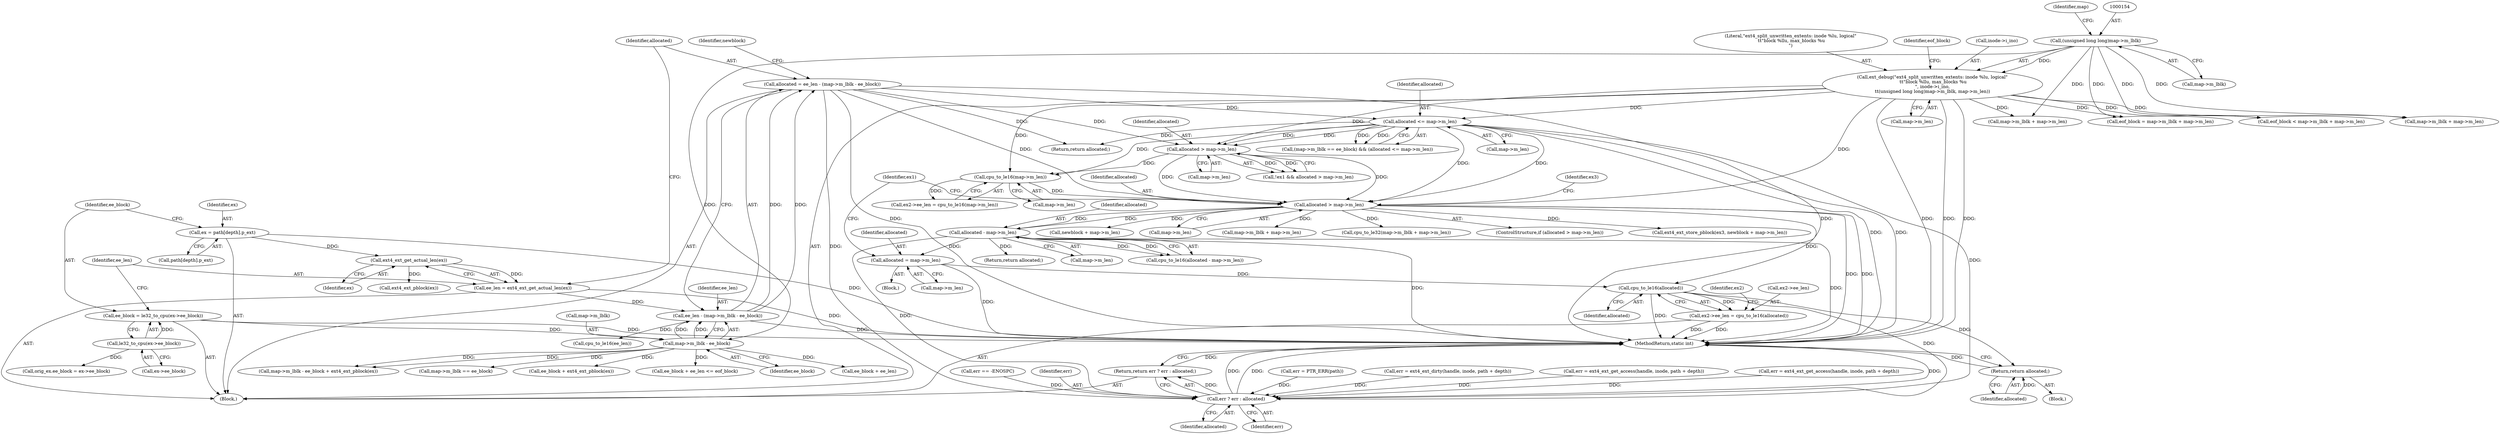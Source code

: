 digraph "1_linux_667eff35a1f56fa74ce98a0c7c29a40adc1ba4e3_0@API" {
"1000503" [label="(Call,allocated = map->m_len)"];
"1000371" [label="(Call,allocated - map->m_len)"];
"1000336" [label="(Call,allocated > map->m_len)"];
"1000220" [label="(Call,allocated = ee_len - (map->m_lblk - ee_block))"];
"1000222" [label="(Call,ee_len - (map->m_lblk - ee_block))"];
"1000216" [label="(Call,ee_len = ext4_ext_get_actual_len(ex))"];
"1000218" [label="(Call,ext4_ext_get_actual_len(ex))"];
"1000203" [label="(Call,ex = path[depth].p_ext)"];
"1000224" [label="(Call,map->m_lblk - ee_block)"];
"1000153" [label="(Call,(unsigned long long)map->m_lblk)"];
"1000210" [label="(Call,ee_block = le32_to_cpu(ex->ee_block))"];
"1000212" [label="(Call,le32_to_cpu(ex->ee_block))"];
"1000274" [label="(Call,allocated <= map->m_len)"];
"1000148" [label="(Call,ext_debug(\"ext4_split_unwritten_extents: inode %lu, logical\"\n \t\t\"block %llu, max_blocks %u\n\", inode->i_ino,\n\t\t(unsigned long long)map->m_lblk, map->m_len))"];
"1000322" [label="(Call,allocated > map->m_len)"];
"1000331" [label="(Call,cpu_to_le16(map->m_len))"];
"1000549" [label="(Call,cpu_to_le16(allocated))"];
"1000545" [label="(Call,ex2->ee_len = cpu_to_le16(allocated))"];
"1000621" [label="(Return,return allocated;)"];
"1000632" [label="(Call,err ? err : allocated)"];
"1000631" [label="(Return,return err ? err : allocated;)"];
"1000219" [label="(Identifier,ex)"];
"1000253" [label="(Call,cpu_to_le16(ee_len))"];
"1000586" [label="(Block,)"];
"1000211" [label="(Identifier,ee_block)"];
"1000336" [label="(Call,allocated > map->m_len)"];
"1000581" [label="(Call,err == -ENOSPC)"];
"1000631" [label="(Return,return err ? err : allocated;)"];
"1000216" [label="(Call,ee_len = ext4_ext_get_actual_len(ex))"];
"1000224" [label="(Call,map->m_lblk - ee_block)"];
"1000263" [label="(Call,ee_block + ee_len)"];
"1000324" [label="(Call,map->m_len)"];
"1000210" [label="(Call,ee_block = le32_to_cpu(ex->ee_block))"];
"1000155" [label="(Call,map->m_lblk)"];
"1000371" [label="(Call,allocated - map->m_len)"];
"1000332" [label="(Call,map->m_len)"];
"1000231" [label="(Call,map->m_lblk - ee_block + ext4_ext_pblock(ex))"];
"1000225" [label="(Call,map->m_lblk)"];
"1000331" [label="(Call,cpu_to_le16(map->m_len))"];
"1000361" [label="(Call,newblock + map->m_len)"];
"1000338" [label="(Call,map->m_len)"];
"1000148" [label="(Call,ext_debug(\"ext4_split_unwritten_extents: inode %lu, logical\"\n \t\t\"block %llu, max_blocks %u\n\", inode->i_ino,\n\t\t(unsigned long long)map->m_lblk, map->m_len))"];
"1000635" [label="(Identifier,allocated)"];
"1000633" [label="(Identifier,err)"];
"1000322" [label="(Call,allocated > map->m_len)"];
"1000269" [label="(Call,map->m_lblk == ee_block)"];
"1000149" [label="(Literal,\"ext4_split_unwritten_extents: inode %lu, logical\"\n \t\t\"block %llu, max_blocks %u\n\")"];
"1000545" [label="(Call,ex2->ee_len = cpu_to_le16(allocated))"];
"1000235" [label="(Call,ee_block + ext4_ext_pblock(ex))"];
"1000212" [label="(Call,le32_to_cpu(ex->ee_block))"];
"1000276" [label="(Call,map->m_len)"];
"1000352" [label="(Call,map->m_lblk + map->m_len)"];
"1000370" [label="(Call,cpu_to_le16(allocated - map->m_len))"];
"1000549" [label="(Call,cpu_to_le16(allocated))"];
"1000472" [label="(Call,err = PTR_ERR(path))"];
"1000428" [label="(Return,return allocated;)"];
"1000275" [label="(Identifier,allocated)"];
"1000351" [label="(Call,cpu_to_le32(map->m_lblk + map->m_len))"];
"1000205" [label="(Call,path[depth].p_ext)"];
"1000121" [label="(Block,)"];
"1000335" [label="(ControlStructure,if (allocated > map->m_len))"];
"1000217" [label="(Identifier,ee_len)"];
"1000274" [label="(Call,allocated <= map->m_len)"];
"1000183" [label="(Call,map->m_lblk + map->m_len)"];
"1000158" [label="(Call,map->m_len)"];
"1000552" [label="(Identifier,ex2)"];
"1000323" [label="(Identifier,allocated)"];
"1000159" [label="(Identifier,map)"];
"1000162" [label="(Identifier,eof_block)"];
"1000558" [label="(Call,err = ext4_ext_dirty(handle, inode, path + depth))"];
"1000550" [label="(Identifier,allocated)"];
"1000504" [label="(Identifier,allocated)"];
"1000281" [label="(Call,err = ext4_ext_get_access(handle, inode, path + depth))"];
"1000237" [label="(Call,ext4_ext_pblock(ex))"];
"1000503" [label="(Call,allocated = map->m_len)"];
"1000150" [label="(Call,inode->i_ino)"];
"1000242" [label="(Call,orig_ex.ee_block = ex->ee_block)"];
"1000222" [label="(Call,ee_len - (map->m_lblk - ee_block))"];
"1000373" [label="(Call,map->m_len)"];
"1000344" [label="(Identifier,ex3)"];
"1000190" [label="(Call,eof_block = map->m_lblk + map->m_len)"];
"1000372" [label="(Identifier,allocated)"];
"1000319" [label="(Call,!ex1 && allocated > map->m_len)"];
"1000327" [label="(Call,ex2->ee_len = cpu_to_le16(map->m_len))"];
"1000492" [label="(Call,err = ext4_ext_get_access(handle, inode, path + depth))"];
"1000204" [label="(Identifier,ex)"];
"1000622" [label="(Identifier,allocated)"];
"1000153" [label="(Call,(unsigned long long)map->m_lblk)"];
"1000221" [label="(Identifier,allocated)"];
"1000505" [label="(Call,map->m_len)"];
"1000341" [label="(Block,)"];
"1000218" [label="(Call,ext4_ext_get_actual_len(ex))"];
"1000213" [label="(Call,ex->ee_block)"];
"1000359" [label="(Call,ext4_ext_store_pblock(ex3, newblock + map->m_len))"];
"1000510" [label="(Identifier,ex1)"];
"1000634" [label="(Identifier,err)"];
"1000268" [label="(Call,(map->m_lblk == ee_block) && (allocated <= map->m_len))"];
"1000546" [label="(Call,ex2->ee_len)"];
"1000203" [label="(Call,ex = path[depth].p_ext)"];
"1000230" [label="(Identifier,newblock)"];
"1000262" [label="(Call,ee_block + ee_len <= eof_block)"];
"1000220" [label="(Call,allocated = ee_len - (map->m_lblk - ee_block))"];
"1000181" [label="(Call,eof_block < map->m_lblk + map->m_len)"];
"1000632" [label="(Call,err ? err : allocated)"];
"1000621" [label="(Return,return allocated;)"];
"1000228" [label="(Identifier,ee_block)"];
"1000192" [label="(Call,map->m_lblk + map->m_len)"];
"1000223" [label="(Identifier,ee_len)"];
"1000666" [label="(MethodReturn,static int)"];
"1000279" [label="(Return,return allocated;)"];
"1000337" [label="(Identifier,allocated)"];
"1000503" -> "1000341"  [label="AST: "];
"1000503" -> "1000505"  [label="CFG: "];
"1000504" -> "1000503"  [label="AST: "];
"1000505" -> "1000503"  [label="AST: "];
"1000510" -> "1000503"  [label="CFG: "];
"1000503" -> "1000666"  [label="DDG: "];
"1000371" -> "1000503"  [label="DDG: "];
"1000503" -> "1000549"  [label="DDG: "];
"1000371" -> "1000370"  [label="AST: "];
"1000371" -> "1000373"  [label="CFG: "];
"1000372" -> "1000371"  [label="AST: "];
"1000373" -> "1000371"  [label="AST: "];
"1000370" -> "1000371"  [label="CFG: "];
"1000371" -> "1000666"  [label="DDG: "];
"1000371" -> "1000666"  [label="DDG: "];
"1000371" -> "1000370"  [label="DDG: "];
"1000371" -> "1000370"  [label="DDG: "];
"1000336" -> "1000371"  [label="DDG: "];
"1000336" -> "1000371"  [label="DDG: "];
"1000371" -> "1000428"  [label="DDG: "];
"1000371" -> "1000632"  [label="DDG: "];
"1000336" -> "1000335"  [label="AST: "];
"1000336" -> "1000338"  [label="CFG: "];
"1000337" -> "1000336"  [label="AST: "];
"1000338" -> "1000336"  [label="AST: "];
"1000344" -> "1000336"  [label="CFG: "];
"1000510" -> "1000336"  [label="CFG: "];
"1000336" -> "1000666"  [label="DDG: "];
"1000336" -> "1000666"  [label="DDG: "];
"1000220" -> "1000336"  [label="DDG: "];
"1000274" -> "1000336"  [label="DDG: "];
"1000274" -> "1000336"  [label="DDG: "];
"1000322" -> "1000336"  [label="DDG: "];
"1000322" -> "1000336"  [label="DDG: "];
"1000331" -> "1000336"  [label="DDG: "];
"1000148" -> "1000336"  [label="DDG: "];
"1000336" -> "1000351"  [label="DDG: "];
"1000336" -> "1000352"  [label="DDG: "];
"1000336" -> "1000359"  [label="DDG: "];
"1000336" -> "1000361"  [label="DDG: "];
"1000336" -> "1000549"  [label="DDG: "];
"1000220" -> "1000121"  [label="AST: "];
"1000220" -> "1000222"  [label="CFG: "];
"1000221" -> "1000220"  [label="AST: "];
"1000222" -> "1000220"  [label="AST: "];
"1000230" -> "1000220"  [label="CFG: "];
"1000220" -> "1000666"  [label="DDG: "];
"1000220" -> "1000666"  [label="DDG: "];
"1000222" -> "1000220"  [label="DDG: "];
"1000222" -> "1000220"  [label="DDG: "];
"1000220" -> "1000274"  [label="DDG: "];
"1000220" -> "1000279"  [label="DDG: "];
"1000220" -> "1000322"  [label="DDG: "];
"1000220" -> "1000632"  [label="DDG: "];
"1000222" -> "1000224"  [label="CFG: "];
"1000223" -> "1000222"  [label="AST: "];
"1000224" -> "1000222"  [label="AST: "];
"1000222" -> "1000666"  [label="DDG: "];
"1000216" -> "1000222"  [label="DDG: "];
"1000224" -> "1000222"  [label="DDG: "];
"1000224" -> "1000222"  [label="DDG: "];
"1000222" -> "1000253"  [label="DDG: "];
"1000216" -> "1000121"  [label="AST: "];
"1000216" -> "1000218"  [label="CFG: "];
"1000217" -> "1000216"  [label="AST: "];
"1000218" -> "1000216"  [label="AST: "];
"1000221" -> "1000216"  [label="CFG: "];
"1000216" -> "1000666"  [label="DDG: "];
"1000218" -> "1000216"  [label="DDG: "];
"1000218" -> "1000219"  [label="CFG: "];
"1000219" -> "1000218"  [label="AST: "];
"1000203" -> "1000218"  [label="DDG: "];
"1000218" -> "1000237"  [label="DDG: "];
"1000203" -> "1000121"  [label="AST: "];
"1000203" -> "1000205"  [label="CFG: "];
"1000204" -> "1000203"  [label="AST: "];
"1000205" -> "1000203"  [label="AST: "];
"1000211" -> "1000203"  [label="CFG: "];
"1000203" -> "1000666"  [label="DDG: "];
"1000224" -> "1000228"  [label="CFG: "];
"1000225" -> "1000224"  [label="AST: "];
"1000228" -> "1000224"  [label="AST: "];
"1000153" -> "1000224"  [label="DDG: "];
"1000210" -> "1000224"  [label="DDG: "];
"1000224" -> "1000231"  [label="DDG: "];
"1000224" -> "1000231"  [label="DDG: "];
"1000224" -> "1000235"  [label="DDG: "];
"1000224" -> "1000262"  [label="DDG: "];
"1000224" -> "1000263"  [label="DDG: "];
"1000224" -> "1000269"  [label="DDG: "];
"1000153" -> "1000148"  [label="AST: "];
"1000153" -> "1000155"  [label="CFG: "];
"1000154" -> "1000153"  [label="AST: "];
"1000155" -> "1000153"  [label="AST: "];
"1000159" -> "1000153"  [label="CFG: "];
"1000153" -> "1000148"  [label="DDG: "];
"1000153" -> "1000181"  [label="DDG: "];
"1000153" -> "1000183"  [label="DDG: "];
"1000153" -> "1000190"  [label="DDG: "];
"1000153" -> "1000192"  [label="DDG: "];
"1000210" -> "1000121"  [label="AST: "];
"1000210" -> "1000212"  [label="CFG: "];
"1000211" -> "1000210"  [label="AST: "];
"1000212" -> "1000210"  [label="AST: "];
"1000217" -> "1000210"  [label="CFG: "];
"1000210" -> "1000666"  [label="DDG: "];
"1000212" -> "1000210"  [label="DDG: "];
"1000212" -> "1000213"  [label="CFG: "];
"1000213" -> "1000212"  [label="AST: "];
"1000212" -> "1000242"  [label="DDG: "];
"1000274" -> "1000268"  [label="AST: "];
"1000274" -> "1000276"  [label="CFG: "];
"1000275" -> "1000274"  [label="AST: "];
"1000276" -> "1000274"  [label="AST: "];
"1000268" -> "1000274"  [label="CFG: "];
"1000274" -> "1000666"  [label="DDG: "];
"1000274" -> "1000666"  [label="DDG: "];
"1000274" -> "1000268"  [label="DDG: "];
"1000274" -> "1000268"  [label="DDG: "];
"1000148" -> "1000274"  [label="DDG: "];
"1000274" -> "1000279"  [label="DDG: "];
"1000274" -> "1000322"  [label="DDG: "];
"1000274" -> "1000322"  [label="DDG: "];
"1000274" -> "1000331"  [label="DDG: "];
"1000274" -> "1000632"  [label="DDG: "];
"1000148" -> "1000121"  [label="AST: "];
"1000148" -> "1000158"  [label="CFG: "];
"1000149" -> "1000148"  [label="AST: "];
"1000150" -> "1000148"  [label="AST: "];
"1000158" -> "1000148"  [label="AST: "];
"1000162" -> "1000148"  [label="CFG: "];
"1000148" -> "1000666"  [label="DDG: "];
"1000148" -> "1000666"  [label="DDG: "];
"1000148" -> "1000666"  [label="DDG: "];
"1000148" -> "1000181"  [label="DDG: "];
"1000148" -> "1000183"  [label="DDG: "];
"1000148" -> "1000190"  [label="DDG: "];
"1000148" -> "1000192"  [label="DDG: "];
"1000148" -> "1000322"  [label="DDG: "];
"1000148" -> "1000331"  [label="DDG: "];
"1000322" -> "1000319"  [label="AST: "];
"1000322" -> "1000324"  [label="CFG: "];
"1000323" -> "1000322"  [label="AST: "];
"1000324" -> "1000322"  [label="AST: "];
"1000319" -> "1000322"  [label="CFG: "];
"1000322" -> "1000319"  [label="DDG: "];
"1000322" -> "1000319"  [label="DDG: "];
"1000322" -> "1000331"  [label="DDG: "];
"1000331" -> "1000327"  [label="AST: "];
"1000331" -> "1000332"  [label="CFG: "];
"1000332" -> "1000331"  [label="AST: "];
"1000327" -> "1000331"  [label="CFG: "];
"1000331" -> "1000327"  [label="DDG: "];
"1000549" -> "1000545"  [label="AST: "];
"1000549" -> "1000550"  [label="CFG: "];
"1000550" -> "1000549"  [label="AST: "];
"1000545" -> "1000549"  [label="CFG: "];
"1000549" -> "1000666"  [label="DDG: "];
"1000549" -> "1000545"  [label="DDG: "];
"1000549" -> "1000621"  [label="DDG: "];
"1000549" -> "1000632"  [label="DDG: "];
"1000545" -> "1000121"  [label="AST: "];
"1000546" -> "1000545"  [label="AST: "];
"1000552" -> "1000545"  [label="CFG: "];
"1000545" -> "1000666"  [label="DDG: "];
"1000545" -> "1000666"  [label="DDG: "];
"1000621" -> "1000586"  [label="AST: "];
"1000621" -> "1000622"  [label="CFG: "];
"1000622" -> "1000621"  [label="AST: "];
"1000666" -> "1000621"  [label="CFG: "];
"1000621" -> "1000666"  [label="DDG: "];
"1000622" -> "1000621"  [label="DDG: "];
"1000632" -> "1000631"  [label="AST: "];
"1000632" -> "1000634"  [label="CFG: "];
"1000632" -> "1000635"  [label="CFG: "];
"1000633" -> "1000632"  [label="AST: "];
"1000634" -> "1000632"  [label="AST: "];
"1000635" -> "1000632"  [label="AST: "];
"1000631" -> "1000632"  [label="CFG: "];
"1000632" -> "1000666"  [label="DDG: "];
"1000632" -> "1000666"  [label="DDG: "];
"1000632" -> "1000666"  [label="DDG: "];
"1000632" -> "1000631"  [label="DDG: "];
"1000281" -> "1000632"  [label="DDG: "];
"1000492" -> "1000632"  [label="DDG: "];
"1000558" -> "1000632"  [label="DDG: "];
"1000581" -> "1000632"  [label="DDG: "];
"1000472" -> "1000632"  [label="DDG: "];
"1000631" -> "1000121"  [label="AST: "];
"1000666" -> "1000631"  [label="CFG: "];
"1000631" -> "1000666"  [label="DDG: "];
}
